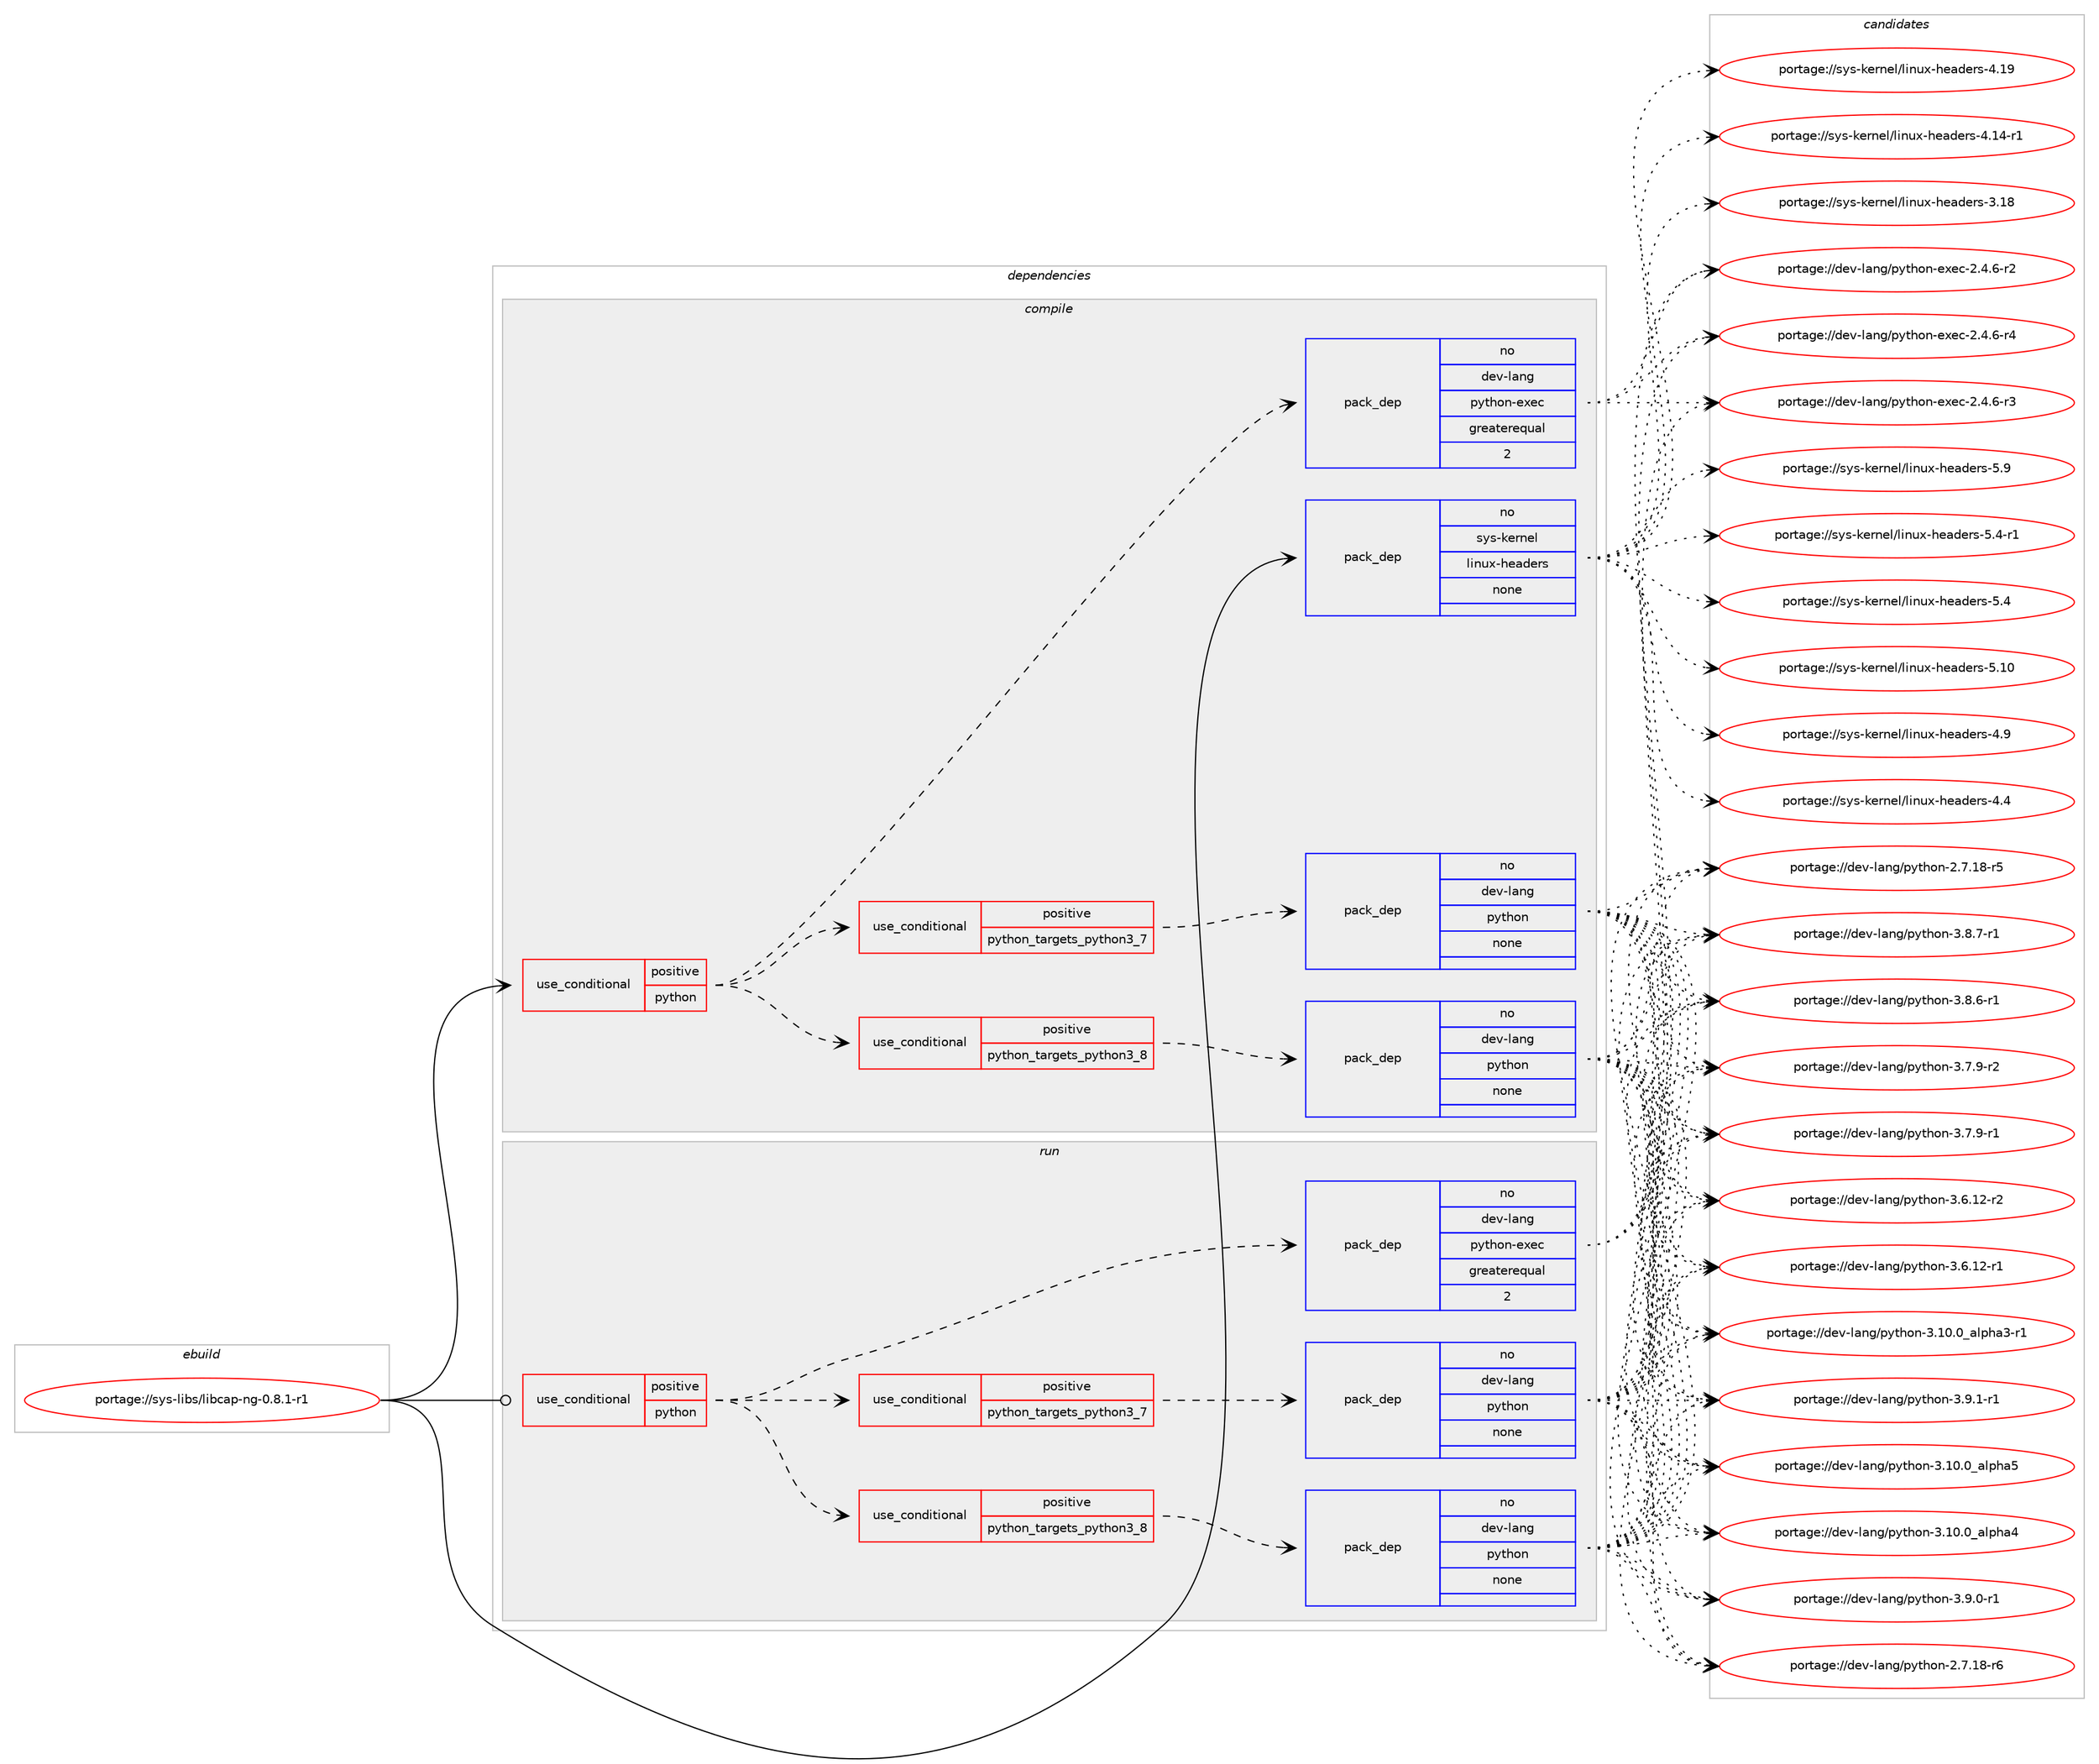 digraph prolog {

# *************
# Graph options
# *************

newrank=true;
concentrate=true;
compound=true;
graph [rankdir=LR,fontname=Helvetica,fontsize=10,ranksep=1.5];#, ranksep=2.5, nodesep=0.2];
edge  [arrowhead=vee];
node  [fontname=Helvetica,fontsize=10];

# **********
# The ebuild
# **********

subgraph cluster_leftcol {
color=gray;
label=<<i>ebuild</i>>;
id [label="portage://sys-libs/libcap-ng-0.8.1-r1", color=red, width=4, href="../sys-libs/libcap-ng-0.8.1-r1.svg"];
}

# ****************
# The dependencies
# ****************

subgraph cluster_midcol {
color=gray;
label=<<i>dependencies</i>>;
subgraph cluster_compile {
fillcolor="#eeeeee";
style=filled;
label=<<i>compile</i>>;
subgraph cond1089 {
dependency4654 [label=<<TABLE BORDER="0" CELLBORDER="1" CELLSPACING="0" CELLPADDING="4"><TR><TD ROWSPAN="3" CELLPADDING="10">use_conditional</TD></TR><TR><TD>positive</TD></TR><TR><TD>python</TD></TR></TABLE>>, shape=none, color=red];
subgraph cond1090 {
dependency4655 [label=<<TABLE BORDER="0" CELLBORDER="1" CELLSPACING="0" CELLPADDING="4"><TR><TD ROWSPAN="3" CELLPADDING="10">use_conditional</TD></TR><TR><TD>positive</TD></TR><TR><TD>python_targets_python3_7</TD></TR></TABLE>>, shape=none, color=red];
subgraph pack3492 {
dependency4656 [label=<<TABLE BORDER="0" CELLBORDER="1" CELLSPACING="0" CELLPADDING="4" WIDTH="220"><TR><TD ROWSPAN="6" CELLPADDING="30">pack_dep</TD></TR><TR><TD WIDTH="110">no</TD></TR><TR><TD>dev-lang</TD></TR><TR><TD>python</TD></TR><TR><TD>none</TD></TR><TR><TD></TD></TR></TABLE>>, shape=none, color=blue];
}
dependency4655:e -> dependency4656:w [weight=20,style="dashed",arrowhead="vee"];
}
dependency4654:e -> dependency4655:w [weight=20,style="dashed",arrowhead="vee"];
subgraph cond1091 {
dependency4657 [label=<<TABLE BORDER="0" CELLBORDER="1" CELLSPACING="0" CELLPADDING="4"><TR><TD ROWSPAN="3" CELLPADDING="10">use_conditional</TD></TR><TR><TD>positive</TD></TR><TR><TD>python_targets_python3_8</TD></TR></TABLE>>, shape=none, color=red];
subgraph pack3493 {
dependency4658 [label=<<TABLE BORDER="0" CELLBORDER="1" CELLSPACING="0" CELLPADDING="4" WIDTH="220"><TR><TD ROWSPAN="6" CELLPADDING="30">pack_dep</TD></TR><TR><TD WIDTH="110">no</TD></TR><TR><TD>dev-lang</TD></TR><TR><TD>python</TD></TR><TR><TD>none</TD></TR><TR><TD></TD></TR></TABLE>>, shape=none, color=blue];
}
dependency4657:e -> dependency4658:w [weight=20,style="dashed",arrowhead="vee"];
}
dependency4654:e -> dependency4657:w [weight=20,style="dashed",arrowhead="vee"];
subgraph pack3494 {
dependency4659 [label=<<TABLE BORDER="0" CELLBORDER="1" CELLSPACING="0" CELLPADDING="4" WIDTH="220"><TR><TD ROWSPAN="6" CELLPADDING="30">pack_dep</TD></TR><TR><TD WIDTH="110">no</TD></TR><TR><TD>dev-lang</TD></TR><TR><TD>python-exec</TD></TR><TR><TD>greaterequal</TD></TR><TR><TD>2</TD></TR></TABLE>>, shape=none, color=blue];
}
dependency4654:e -> dependency4659:w [weight=20,style="dashed",arrowhead="vee"];
}
id:e -> dependency4654:w [weight=20,style="solid",arrowhead="vee"];
subgraph pack3495 {
dependency4660 [label=<<TABLE BORDER="0" CELLBORDER="1" CELLSPACING="0" CELLPADDING="4" WIDTH="220"><TR><TD ROWSPAN="6" CELLPADDING="30">pack_dep</TD></TR><TR><TD WIDTH="110">no</TD></TR><TR><TD>sys-kernel</TD></TR><TR><TD>linux-headers</TD></TR><TR><TD>none</TD></TR><TR><TD></TD></TR></TABLE>>, shape=none, color=blue];
}
id:e -> dependency4660:w [weight=20,style="solid",arrowhead="vee"];
}
subgraph cluster_compileandrun {
fillcolor="#eeeeee";
style=filled;
label=<<i>compile and run</i>>;
}
subgraph cluster_run {
fillcolor="#eeeeee";
style=filled;
label=<<i>run</i>>;
subgraph cond1092 {
dependency4661 [label=<<TABLE BORDER="0" CELLBORDER="1" CELLSPACING="0" CELLPADDING="4"><TR><TD ROWSPAN="3" CELLPADDING="10">use_conditional</TD></TR><TR><TD>positive</TD></TR><TR><TD>python</TD></TR></TABLE>>, shape=none, color=red];
subgraph cond1093 {
dependency4662 [label=<<TABLE BORDER="0" CELLBORDER="1" CELLSPACING="0" CELLPADDING="4"><TR><TD ROWSPAN="3" CELLPADDING="10">use_conditional</TD></TR><TR><TD>positive</TD></TR><TR><TD>python_targets_python3_7</TD></TR></TABLE>>, shape=none, color=red];
subgraph pack3496 {
dependency4663 [label=<<TABLE BORDER="0" CELLBORDER="1" CELLSPACING="0" CELLPADDING="4" WIDTH="220"><TR><TD ROWSPAN="6" CELLPADDING="30">pack_dep</TD></TR><TR><TD WIDTH="110">no</TD></TR><TR><TD>dev-lang</TD></TR><TR><TD>python</TD></TR><TR><TD>none</TD></TR><TR><TD></TD></TR></TABLE>>, shape=none, color=blue];
}
dependency4662:e -> dependency4663:w [weight=20,style="dashed",arrowhead="vee"];
}
dependency4661:e -> dependency4662:w [weight=20,style="dashed",arrowhead="vee"];
subgraph cond1094 {
dependency4664 [label=<<TABLE BORDER="0" CELLBORDER="1" CELLSPACING="0" CELLPADDING="4"><TR><TD ROWSPAN="3" CELLPADDING="10">use_conditional</TD></TR><TR><TD>positive</TD></TR><TR><TD>python_targets_python3_8</TD></TR></TABLE>>, shape=none, color=red];
subgraph pack3497 {
dependency4665 [label=<<TABLE BORDER="0" CELLBORDER="1" CELLSPACING="0" CELLPADDING="4" WIDTH="220"><TR><TD ROWSPAN="6" CELLPADDING="30">pack_dep</TD></TR><TR><TD WIDTH="110">no</TD></TR><TR><TD>dev-lang</TD></TR><TR><TD>python</TD></TR><TR><TD>none</TD></TR><TR><TD></TD></TR></TABLE>>, shape=none, color=blue];
}
dependency4664:e -> dependency4665:w [weight=20,style="dashed",arrowhead="vee"];
}
dependency4661:e -> dependency4664:w [weight=20,style="dashed",arrowhead="vee"];
subgraph pack3498 {
dependency4666 [label=<<TABLE BORDER="0" CELLBORDER="1" CELLSPACING="0" CELLPADDING="4" WIDTH="220"><TR><TD ROWSPAN="6" CELLPADDING="30">pack_dep</TD></TR><TR><TD WIDTH="110">no</TD></TR><TR><TD>dev-lang</TD></TR><TR><TD>python-exec</TD></TR><TR><TD>greaterequal</TD></TR><TR><TD>2</TD></TR></TABLE>>, shape=none, color=blue];
}
dependency4661:e -> dependency4666:w [weight=20,style="dashed",arrowhead="vee"];
}
id:e -> dependency4661:w [weight=20,style="solid",arrowhead="odot"];
}
}

# **************
# The candidates
# **************

subgraph cluster_choices {
rank=same;
color=gray;
label=<<i>candidates</i>>;

subgraph choice3492 {
color=black;
nodesep=1;
choice1001011184510897110103471121211161041111104551465746494511449 [label="portage://dev-lang/python-3.9.1-r1", color=red, width=4,href="../dev-lang/python-3.9.1-r1.svg"];
choice1001011184510897110103471121211161041111104551465746484511449 [label="portage://dev-lang/python-3.9.0-r1", color=red, width=4,href="../dev-lang/python-3.9.0-r1.svg"];
choice1001011184510897110103471121211161041111104551465646554511449 [label="portage://dev-lang/python-3.8.7-r1", color=red, width=4,href="../dev-lang/python-3.8.7-r1.svg"];
choice1001011184510897110103471121211161041111104551465646544511449 [label="portage://dev-lang/python-3.8.6-r1", color=red, width=4,href="../dev-lang/python-3.8.6-r1.svg"];
choice1001011184510897110103471121211161041111104551465546574511450 [label="portage://dev-lang/python-3.7.9-r2", color=red, width=4,href="../dev-lang/python-3.7.9-r2.svg"];
choice1001011184510897110103471121211161041111104551465546574511449 [label="portage://dev-lang/python-3.7.9-r1", color=red, width=4,href="../dev-lang/python-3.7.9-r1.svg"];
choice100101118451089711010347112121116104111110455146544649504511450 [label="portage://dev-lang/python-3.6.12-r2", color=red, width=4,href="../dev-lang/python-3.6.12-r2.svg"];
choice100101118451089711010347112121116104111110455146544649504511449 [label="portage://dev-lang/python-3.6.12-r1", color=red, width=4,href="../dev-lang/python-3.6.12-r1.svg"];
choice1001011184510897110103471121211161041111104551464948464895971081121049753 [label="portage://dev-lang/python-3.10.0_alpha5", color=red, width=4,href="../dev-lang/python-3.10.0_alpha5.svg"];
choice1001011184510897110103471121211161041111104551464948464895971081121049752 [label="portage://dev-lang/python-3.10.0_alpha4", color=red, width=4,href="../dev-lang/python-3.10.0_alpha4.svg"];
choice10010111845108971101034711212111610411111045514649484648959710811210497514511449 [label="portage://dev-lang/python-3.10.0_alpha3-r1", color=red, width=4,href="../dev-lang/python-3.10.0_alpha3-r1.svg"];
choice100101118451089711010347112121116104111110455046554649564511454 [label="portage://dev-lang/python-2.7.18-r6", color=red, width=4,href="../dev-lang/python-2.7.18-r6.svg"];
choice100101118451089711010347112121116104111110455046554649564511453 [label="portage://dev-lang/python-2.7.18-r5", color=red, width=4,href="../dev-lang/python-2.7.18-r5.svg"];
dependency4656:e -> choice1001011184510897110103471121211161041111104551465746494511449:w [style=dotted,weight="100"];
dependency4656:e -> choice1001011184510897110103471121211161041111104551465746484511449:w [style=dotted,weight="100"];
dependency4656:e -> choice1001011184510897110103471121211161041111104551465646554511449:w [style=dotted,weight="100"];
dependency4656:e -> choice1001011184510897110103471121211161041111104551465646544511449:w [style=dotted,weight="100"];
dependency4656:e -> choice1001011184510897110103471121211161041111104551465546574511450:w [style=dotted,weight="100"];
dependency4656:e -> choice1001011184510897110103471121211161041111104551465546574511449:w [style=dotted,weight="100"];
dependency4656:e -> choice100101118451089711010347112121116104111110455146544649504511450:w [style=dotted,weight="100"];
dependency4656:e -> choice100101118451089711010347112121116104111110455146544649504511449:w [style=dotted,weight="100"];
dependency4656:e -> choice1001011184510897110103471121211161041111104551464948464895971081121049753:w [style=dotted,weight="100"];
dependency4656:e -> choice1001011184510897110103471121211161041111104551464948464895971081121049752:w [style=dotted,weight="100"];
dependency4656:e -> choice10010111845108971101034711212111610411111045514649484648959710811210497514511449:w [style=dotted,weight="100"];
dependency4656:e -> choice100101118451089711010347112121116104111110455046554649564511454:w [style=dotted,weight="100"];
dependency4656:e -> choice100101118451089711010347112121116104111110455046554649564511453:w [style=dotted,weight="100"];
}
subgraph choice3493 {
color=black;
nodesep=1;
choice1001011184510897110103471121211161041111104551465746494511449 [label="portage://dev-lang/python-3.9.1-r1", color=red, width=4,href="../dev-lang/python-3.9.1-r1.svg"];
choice1001011184510897110103471121211161041111104551465746484511449 [label="portage://dev-lang/python-3.9.0-r1", color=red, width=4,href="../dev-lang/python-3.9.0-r1.svg"];
choice1001011184510897110103471121211161041111104551465646554511449 [label="portage://dev-lang/python-3.8.7-r1", color=red, width=4,href="../dev-lang/python-3.8.7-r1.svg"];
choice1001011184510897110103471121211161041111104551465646544511449 [label="portage://dev-lang/python-3.8.6-r1", color=red, width=4,href="../dev-lang/python-3.8.6-r1.svg"];
choice1001011184510897110103471121211161041111104551465546574511450 [label="portage://dev-lang/python-3.7.9-r2", color=red, width=4,href="../dev-lang/python-3.7.9-r2.svg"];
choice1001011184510897110103471121211161041111104551465546574511449 [label="portage://dev-lang/python-3.7.9-r1", color=red, width=4,href="../dev-lang/python-3.7.9-r1.svg"];
choice100101118451089711010347112121116104111110455146544649504511450 [label="portage://dev-lang/python-3.6.12-r2", color=red, width=4,href="../dev-lang/python-3.6.12-r2.svg"];
choice100101118451089711010347112121116104111110455146544649504511449 [label="portage://dev-lang/python-3.6.12-r1", color=red, width=4,href="../dev-lang/python-3.6.12-r1.svg"];
choice1001011184510897110103471121211161041111104551464948464895971081121049753 [label="portage://dev-lang/python-3.10.0_alpha5", color=red, width=4,href="../dev-lang/python-3.10.0_alpha5.svg"];
choice1001011184510897110103471121211161041111104551464948464895971081121049752 [label="portage://dev-lang/python-3.10.0_alpha4", color=red, width=4,href="../dev-lang/python-3.10.0_alpha4.svg"];
choice10010111845108971101034711212111610411111045514649484648959710811210497514511449 [label="portage://dev-lang/python-3.10.0_alpha3-r1", color=red, width=4,href="../dev-lang/python-3.10.0_alpha3-r1.svg"];
choice100101118451089711010347112121116104111110455046554649564511454 [label="portage://dev-lang/python-2.7.18-r6", color=red, width=4,href="../dev-lang/python-2.7.18-r6.svg"];
choice100101118451089711010347112121116104111110455046554649564511453 [label="portage://dev-lang/python-2.7.18-r5", color=red, width=4,href="../dev-lang/python-2.7.18-r5.svg"];
dependency4658:e -> choice1001011184510897110103471121211161041111104551465746494511449:w [style=dotted,weight="100"];
dependency4658:e -> choice1001011184510897110103471121211161041111104551465746484511449:w [style=dotted,weight="100"];
dependency4658:e -> choice1001011184510897110103471121211161041111104551465646554511449:w [style=dotted,weight="100"];
dependency4658:e -> choice1001011184510897110103471121211161041111104551465646544511449:w [style=dotted,weight="100"];
dependency4658:e -> choice1001011184510897110103471121211161041111104551465546574511450:w [style=dotted,weight="100"];
dependency4658:e -> choice1001011184510897110103471121211161041111104551465546574511449:w [style=dotted,weight="100"];
dependency4658:e -> choice100101118451089711010347112121116104111110455146544649504511450:w [style=dotted,weight="100"];
dependency4658:e -> choice100101118451089711010347112121116104111110455146544649504511449:w [style=dotted,weight="100"];
dependency4658:e -> choice1001011184510897110103471121211161041111104551464948464895971081121049753:w [style=dotted,weight="100"];
dependency4658:e -> choice1001011184510897110103471121211161041111104551464948464895971081121049752:w [style=dotted,weight="100"];
dependency4658:e -> choice10010111845108971101034711212111610411111045514649484648959710811210497514511449:w [style=dotted,weight="100"];
dependency4658:e -> choice100101118451089711010347112121116104111110455046554649564511454:w [style=dotted,weight="100"];
dependency4658:e -> choice100101118451089711010347112121116104111110455046554649564511453:w [style=dotted,weight="100"];
}
subgraph choice3494 {
color=black;
nodesep=1;
choice10010111845108971101034711212111610411111045101120101994550465246544511452 [label="portage://dev-lang/python-exec-2.4.6-r4", color=red, width=4,href="../dev-lang/python-exec-2.4.6-r4.svg"];
choice10010111845108971101034711212111610411111045101120101994550465246544511451 [label="portage://dev-lang/python-exec-2.4.6-r3", color=red, width=4,href="../dev-lang/python-exec-2.4.6-r3.svg"];
choice10010111845108971101034711212111610411111045101120101994550465246544511450 [label="portage://dev-lang/python-exec-2.4.6-r2", color=red, width=4,href="../dev-lang/python-exec-2.4.6-r2.svg"];
dependency4659:e -> choice10010111845108971101034711212111610411111045101120101994550465246544511452:w [style=dotted,weight="100"];
dependency4659:e -> choice10010111845108971101034711212111610411111045101120101994550465246544511451:w [style=dotted,weight="100"];
dependency4659:e -> choice10010111845108971101034711212111610411111045101120101994550465246544511450:w [style=dotted,weight="100"];
}
subgraph choice3495 {
color=black;
nodesep=1;
choice1151211154510710111411010110847108105110117120451041019710010111411545534657 [label="portage://sys-kernel/linux-headers-5.9", color=red, width=4,href="../sys-kernel/linux-headers-5.9.svg"];
choice11512111545107101114110101108471081051101171204510410197100101114115455346524511449 [label="portage://sys-kernel/linux-headers-5.4-r1", color=red, width=4,href="../sys-kernel/linux-headers-5.4-r1.svg"];
choice1151211154510710111411010110847108105110117120451041019710010111411545534652 [label="portage://sys-kernel/linux-headers-5.4", color=red, width=4,href="../sys-kernel/linux-headers-5.4.svg"];
choice115121115451071011141101011084710810511011712045104101971001011141154553464948 [label="portage://sys-kernel/linux-headers-5.10", color=red, width=4,href="../sys-kernel/linux-headers-5.10.svg"];
choice1151211154510710111411010110847108105110117120451041019710010111411545524657 [label="portage://sys-kernel/linux-headers-4.9", color=red, width=4,href="../sys-kernel/linux-headers-4.9.svg"];
choice1151211154510710111411010110847108105110117120451041019710010111411545524652 [label="portage://sys-kernel/linux-headers-4.4", color=red, width=4,href="../sys-kernel/linux-headers-4.4.svg"];
choice115121115451071011141101011084710810511011712045104101971001011141154552464957 [label="portage://sys-kernel/linux-headers-4.19", color=red, width=4,href="../sys-kernel/linux-headers-4.19.svg"];
choice1151211154510710111411010110847108105110117120451041019710010111411545524649524511449 [label="portage://sys-kernel/linux-headers-4.14-r1", color=red, width=4,href="../sys-kernel/linux-headers-4.14-r1.svg"];
choice115121115451071011141101011084710810511011712045104101971001011141154551464956 [label="portage://sys-kernel/linux-headers-3.18", color=red, width=4,href="../sys-kernel/linux-headers-3.18.svg"];
dependency4660:e -> choice1151211154510710111411010110847108105110117120451041019710010111411545534657:w [style=dotted,weight="100"];
dependency4660:e -> choice11512111545107101114110101108471081051101171204510410197100101114115455346524511449:w [style=dotted,weight="100"];
dependency4660:e -> choice1151211154510710111411010110847108105110117120451041019710010111411545534652:w [style=dotted,weight="100"];
dependency4660:e -> choice115121115451071011141101011084710810511011712045104101971001011141154553464948:w [style=dotted,weight="100"];
dependency4660:e -> choice1151211154510710111411010110847108105110117120451041019710010111411545524657:w [style=dotted,weight="100"];
dependency4660:e -> choice1151211154510710111411010110847108105110117120451041019710010111411545524652:w [style=dotted,weight="100"];
dependency4660:e -> choice115121115451071011141101011084710810511011712045104101971001011141154552464957:w [style=dotted,weight="100"];
dependency4660:e -> choice1151211154510710111411010110847108105110117120451041019710010111411545524649524511449:w [style=dotted,weight="100"];
dependency4660:e -> choice115121115451071011141101011084710810511011712045104101971001011141154551464956:w [style=dotted,weight="100"];
}
subgraph choice3496 {
color=black;
nodesep=1;
choice1001011184510897110103471121211161041111104551465746494511449 [label="portage://dev-lang/python-3.9.1-r1", color=red, width=4,href="../dev-lang/python-3.9.1-r1.svg"];
choice1001011184510897110103471121211161041111104551465746484511449 [label="portage://dev-lang/python-3.9.0-r1", color=red, width=4,href="../dev-lang/python-3.9.0-r1.svg"];
choice1001011184510897110103471121211161041111104551465646554511449 [label="portage://dev-lang/python-3.8.7-r1", color=red, width=4,href="../dev-lang/python-3.8.7-r1.svg"];
choice1001011184510897110103471121211161041111104551465646544511449 [label="portage://dev-lang/python-3.8.6-r1", color=red, width=4,href="../dev-lang/python-3.8.6-r1.svg"];
choice1001011184510897110103471121211161041111104551465546574511450 [label="portage://dev-lang/python-3.7.9-r2", color=red, width=4,href="../dev-lang/python-3.7.9-r2.svg"];
choice1001011184510897110103471121211161041111104551465546574511449 [label="portage://dev-lang/python-3.7.9-r1", color=red, width=4,href="../dev-lang/python-3.7.9-r1.svg"];
choice100101118451089711010347112121116104111110455146544649504511450 [label="portage://dev-lang/python-3.6.12-r2", color=red, width=4,href="../dev-lang/python-3.6.12-r2.svg"];
choice100101118451089711010347112121116104111110455146544649504511449 [label="portage://dev-lang/python-3.6.12-r1", color=red, width=4,href="../dev-lang/python-3.6.12-r1.svg"];
choice1001011184510897110103471121211161041111104551464948464895971081121049753 [label="portage://dev-lang/python-3.10.0_alpha5", color=red, width=4,href="../dev-lang/python-3.10.0_alpha5.svg"];
choice1001011184510897110103471121211161041111104551464948464895971081121049752 [label="portage://dev-lang/python-3.10.0_alpha4", color=red, width=4,href="../dev-lang/python-3.10.0_alpha4.svg"];
choice10010111845108971101034711212111610411111045514649484648959710811210497514511449 [label="portage://dev-lang/python-3.10.0_alpha3-r1", color=red, width=4,href="../dev-lang/python-3.10.0_alpha3-r1.svg"];
choice100101118451089711010347112121116104111110455046554649564511454 [label="portage://dev-lang/python-2.7.18-r6", color=red, width=4,href="../dev-lang/python-2.7.18-r6.svg"];
choice100101118451089711010347112121116104111110455046554649564511453 [label="portage://dev-lang/python-2.7.18-r5", color=red, width=4,href="../dev-lang/python-2.7.18-r5.svg"];
dependency4663:e -> choice1001011184510897110103471121211161041111104551465746494511449:w [style=dotted,weight="100"];
dependency4663:e -> choice1001011184510897110103471121211161041111104551465746484511449:w [style=dotted,weight="100"];
dependency4663:e -> choice1001011184510897110103471121211161041111104551465646554511449:w [style=dotted,weight="100"];
dependency4663:e -> choice1001011184510897110103471121211161041111104551465646544511449:w [style=dotted,weight="100"];
dependency4663:e -> choice1001011184510897110103471121211161041111104551465546574511450:w [style=dotted,weight="100"];
dependency4663:e -> choice1001011184510897110103471121211161041111104551465546574511449:w [style=dotted,weight="100"];
dependency4663:e -> choice100101118451089711010347112121116104111110455146544649504511450:w [style=dotted,weight="100"];
dependency4663:e -> choice100101118451089711010347112121116104111110455146544649504511449:w [style=dotted,weight="100"];
dependency4663:e -> choice1001011184510897110103471121211161041111104551464948464895971081121049753:w [style=dotted,weight="100"];
dependency4663:e -> choice1001011184510897110103471121211161041111104551464948464895971081121049752:w [style=dotted,weight="100"];
dependency4663:e -> choice10010111845108971101034711212111610411111045514649484648959710811210497514511449:w [style=dotted,weight="100"];
dependency4663:e -> choice100101118451089711010347112121116104111110455046554649564511454:w [style=dotted,weight="100"];
dependency4663:e -> choice100101118451089711010347112121116104111110455046554649564511453:w [style=dotted,weight="100"];
}
subgraph choice3497 {
color=black;
nodesep=1;
choice1001011184510897110103471121211161041111104551465746494511449 [label="portage://dev-lang/python-3.9.1-r1", color=red, width=4,href="../dev-lang/python-3.9.1-r1.svg"];
choice1001011184510897110103471121211161041111104551465746484511449 [label="portage://dev-lang/python-3.9.0-r1", color=red, width=4,href="../dev-lang/python-3.9.0-r1.svg"];
choice1001011184510897110103471121211161041111104551465646554511449 [label="portage://dev-lang/python-3.8.7-r1", color=red, width=4,href="../dev-lang/python-3.8.7-r1.svg"];
choice1001011184510897110103471121211161041111104551465646544511449 [label="portage://dev-lang/python-3.8.6-r1", color=red, width=4,href="../dev-lang/python-3.8.6-r1.svg"];
choice1001011184510897110103471121211161041111104551465546574511450 [label="portage://dev-lang/python-3.7.9-r2", color=red, width=4,href="../dev-lang/python-3.7.9-r2.svg"];
choice1001011184510897110103471121211161041111104551465546574511449 [label="portage://dev-lang/python-3.7.9-r1", color=red, width=4,href="../dev-lang/python-3.7.9-r1.svg"];
choice100101118451089711010347112121116104111110455146544649504511450 [label="portage://dev-lang/python-3.6.12-r2", color=red, width=4,href="../dev-lang/python-3.6.12-r2.svg"];
choice100101118451089711010347112121116104111110455146544649504511449 [label="portage://dev-lang/python-3.6.12-r1", color=red, width=4,href="../dev-lang/python-3.6.12-r1.svg"];
choice1001011184510897110103471121211161041111104551464948464895971081121049753 [label="portage://dev-lang/python-3.10.0_alpha5", color=red, width=4,href="../dev-lang/python-3.10.0_alpha5.svg"];
choice1001011184510897110103471121211161041111104551464948464895971081121049752 [label="portage://dev-lang/python-3.10.0_alpha4", color=red, width=4,href="../dev-lang/python-3.10.0_alpha4.svg"];
choice10010111845108971101034711212111610411111045514649484648959710811210497514511449 [label="portage://dev-lang/python-3.10.0_alpha3-r1", color=red, width=4,href="../dev-lang/python-3.10.0_alpha3-r1.svg"];
choice100101118451089711010347112121116104111110455046554649564511454 [label="portage://dev-lang/python-2.7.18-r6", color=red, width=4,href="../dev-lang/python-2.7.18-r6.svg"];
choice100101118451089711010347112121116104111110455046554649564511453 [label="portage://dev-lang/python-2.7.18-r5", color=red, width=4,href="../dev-lang/python-2.7.18-r5.svg"];
dependency4665:e -> choice1001011184510897110103471121211161041111104551465746494511449:w [style=dotted,weight="100"];
dependency4665:e -> choice1001011184510897110103471121211161041111104551465746484511449:w [style=dotted,weight="100"];
dependency4665:e -> choice1001011184510897110103471121211161041111104551465646554511449:w [style=dotted,weight="100"];
dependency4665:e -> choice1001011184510897110103471121211161041111104551465646544511449:w [style=dotted,weight="100"];
dependency4665:e -> choice1001011184510897110103471121211161041111104551465546574511450:w [style=dotted,weight="100"];
dependency4665:e -> choice1001011184510897110103471121211161041111104551465546574511449:w [style=dotted,weight="100"];
dependency4665:e -> choice100101118451089711010347112121116104111110455146544649504511450:w [style=dotted,weight="100"];
dependency4665:e -> choice100101118451089711010347112121116104111110455146544649504511449:w [style=dotted,weight="100"];
dependency4665:e -> choice1001011184510897110103471121211161041111104551464948464895971081121049753:w [style=dotted,weight="100"];
dependency4665:e -> choice1001011184510897110103471121211161041111104551464948464895971081121049752:w [style=dotted,weight="100"];
dependency4665:e -> choice10010111845108971101034711212111610411111045514649484648959710811210497514511449:w [style=dotted,weight="100"];
dependency4665:e -> choice100101118451089711010347112121116104111110455046554649564511454:w [style=dotted,weight="100"];
dependency4665:e -> choice100101118451089711010347112121116104111110455046554649564511453:w [style=dotted,weight="100"];
}
subgraph choice3498 {
color=black;
nodesep=1;
choice10010111845108971101034711212111610411111045101120101994550465246544511452 [label="portage://dev-lang/python-exec-2.4.6-r4", color=red, width=4,href="../dev-lang/python-exec-2.4.6-r4.svg"];
choice10010111845108971101034711212111610411111045101120101994550465246544511451 [label="portage://dev-lang/python-exec-2.4.6-r3", color=red, width=4,href="../dev-lang/python-exec-2.4.6-r3.svg"];
choice10010111845108971101034711212111610411111045101120101994550465246544511450 [label="portage://dev-lang/python-exec-2.4.6-r2", color=red, width=4,href="../dev-lang/python-exec-2.4.6-r2.svg"];
dependency4666:e -> choice10010111845108971101034711212111610411111045101120101994550465246544511452:w [style=dotted,weight="100"];
dependency4666:e -> choice10010111845108971101034711212111610411111045101120101994550465246544511451:w [style=dotted,weight="100"];
dependency4666:e -> choice10010111845108971101034711212111610411111045101120101994550465246544511450:w [style=dotted,weight="100"];
}
}

}
